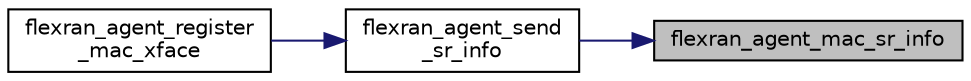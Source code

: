digraph "flexran_agent_mac_sr_info"
{
 // LATEX_PDF_SIZE
  edge [fontname="Helvetica",fontsize="10",labelfontname="Helvetica",labelfontsize="10"];
  node [fontname="Helvetica",fontsize="10",shape=record];
  rankdir="RL";
  Node1 [label="flexran_agent_mac_sr_info",height=0.2,width=0.4,color="black", fillcolor="grey75", style="filled", fontcolor="black",tooltip=" "];
  Node1 -> Node2 [dir="back",color="midnightblue",fontsize="10",style="solid",fontname="Helvetica"];
  Node2 [label="flexran_agent_send\l_sr_info",height=0.2,width=0.4,color="black", fillcolor="white", style="filled",URL="$flexran__agent__mac_8h.html#a4f6f6f9a4ea60d4c338e1fc8bebc39e5",tooltip=" "];
  Node2 -> Node3 [dir="back",color="midnightblue",fontsize="10",style="solid",fontname="Helvetica"];
  Node3 [label="flexran_agent_register\l_mac_xface",height=0.2,width=0.4,color="black", fillcolor="white", style="filled",URL="$flexran__agent__mac_8h.html#a02c0651723d60613f89fb4aed1e53103",tooltip=" "];
}
